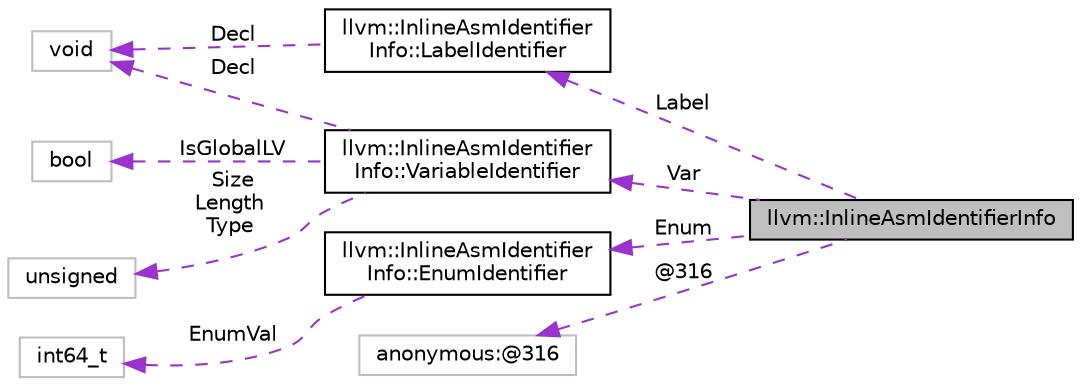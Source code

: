 digraph "llvm::InlineAsmIdentifierInfo"
{
 // LATEX_PDF_SIZE
  bgcolor="transparent";
  edge [fontname="Helvetica",fontsize="10",labelfontname="Helvetica",labelfontsize="10"];
  node [fontname="Helvetica",fontsize="10",shape=record];
  rankdir="LR";
  Node1 [label="llvm::InlineAsmIdentifierInfo",height=0.2,width=0.4,color="black", fillcolor="grey75", style="filled", fontcolor="black",tooltip=" "];
  Node2 -> Node1 [dir="back",color="darkorchid3",fontsize="10",style="dashed",label=" Var" ,fontname="Helvetica"];
  Node2 [label="llvm::InlineAsmIdentifier\lInfo::VariableIdentifier",height=0.2,width=0.4,color="black",URL="$structllvm_1_1InlineAsmIdentifierInfo_1_1VariableIdentifier.html",tooltip=" "];
  Node3 -> Node2 [dir="back",color="darkorchid3",fontsize="10",style="dashed",label=" Decl" ,fontname="Helvetica"];
  Node3 [label="void",height=0.2,width=0.4,color="grey75",tooltip=" "];
  Node4 -> Node2 [dir="back",color="darkorchid3",fontsize="10",style="dashed",label=" IsGlobalLV" ,fontname="Helvetica"];
  Node4 [label="bool",height=0.2,width=0.4,color="grey75",tooltip=" "];
  Node5 -> Node2 [dir="back",color="darkorchid3",fontsize="10",style="dashed",label=" Size\nLength\nType" ,fontname="Helvetica"];
  Node5 [label="unsigned",height=0.2,width=0.4,color="grey75",tooltip=" "];
  Node6 -> Node1 [dir="back",color="darkorchid3",fontsize="10",style="dashed",label=" Label" ,fontname="Helvetica"];
  Node6 [label="llvm::InlineAsmIdentifier\lInfo::LabelIdentifier",height=0.2,width=0.4,color="black",URL="$structllvm_1_1InlineAsmIdentifierInfo_1_1LabelIdentifier.html",tooltip=" "];
  Node3 -> Node6 [dir="back",color="darkorchid3",fontsize="10",style="dashed",label=" Decl" ,fontname="Helvetica"];
  Node7 -> Node1 [dir="back",color="darkorchid3",fontsize="10",style="dashed",label=" Enum" ,fontname="Helvetica"];
  Node7 [label="llvm::InlineAsmIdentifier\lInfo::EnumIdentifier",height=0.2,width=0.4,color="black",URL="$structllvm_1_1InlineAsmIdentifierInfo_1_1EnumIdentifier.html",tooltip=" "];
  Node8 -> Node7 [dir="back",color="darkorchid3",fontsize="10",style="dashed",label=" EnumVal" ,fontname="Helvetica"];
  Node8 [label="int64_t",height=0.2,width=0.4,color="grey75",tooltip=" "];
  Node9 -> Node1 [dir="back",color="darkorchid3",fontsize="10",style="dashed",label=" @316" ,fontname="Helvetica"];
  Node9 [label="anonymous:@316",height=0.2,width=0.4,color="grey75",tooltip=" "];
}
